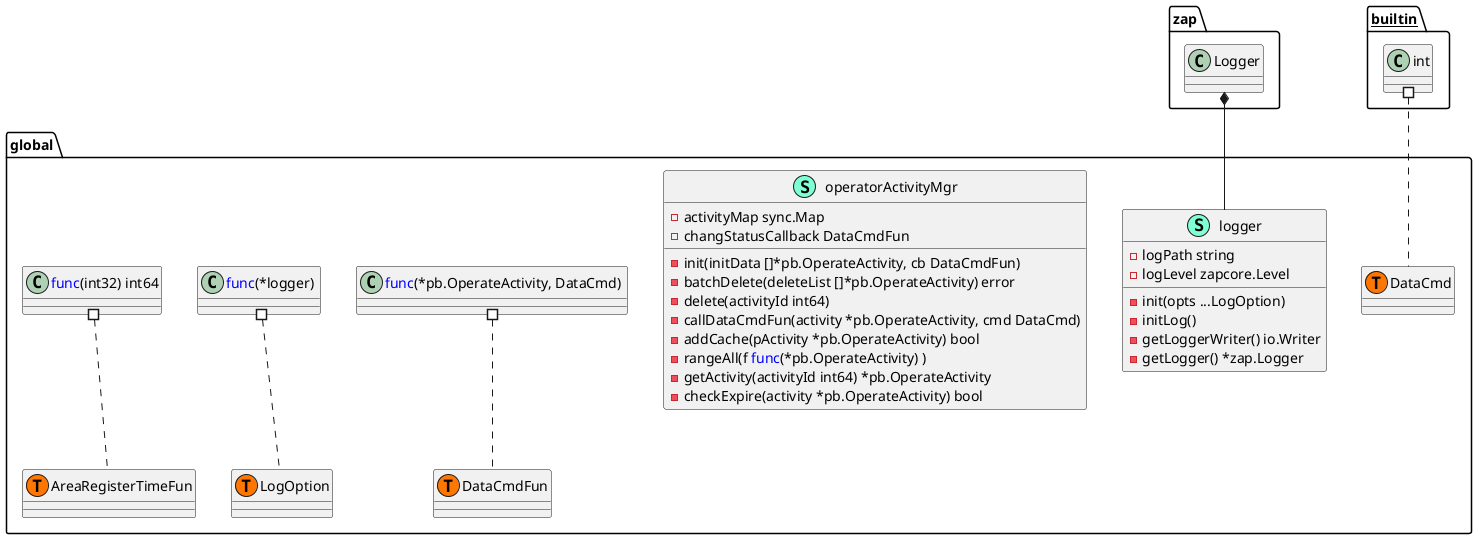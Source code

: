 @startuml
namespace global {
    class global.AreaRegisterTimeFun << (T, #FF7700) >>  {
    }
    class global.DataCmd << (T, #FF7700) >>  {
    }
    class global.DataCmdFun << (T, #FF7700) >>  {
    }
    class global.LogOption << (T, #FF7700) >>  {
    }
    class logger << (S,Aquamarine) >> {
        - logPath string
        - logLevel zapcore.Level

        - init(opts ...LogOption) 
        - initLog() 
        - getLoggerWriter() io.Writer
        - getLogger() *zap.Logger

    }
    class operatorActivityMgr << (S,Aquamarine) >> {
        - activityMap sync.Map
        - changStatusCallback DataCmdFun

        - init(initData []*pb.OperateActivity, cb DataCmdFun) 
        - batchDelete(deleteList []*pb.OperateActivity) error
        - delete(activityId int64) 
        - callDataCmdFun(activity *pb.OperateActivity, cmd DataCmd) 
        - addCache(pActivity *pb.OperateActivity) bool
        - rangeAll(f <font color=blue>func</font>(*pb.OperateActivity) ) 
        - getActivity(activityId int64) *pb.OperateActivity
        - checkExpire(activity *pb.OperateActivity) bool

    }
    class "<font color=blue>func</font>(*pb.OperateActivity, DataCmd) " as fontcolorbluefuncfontpbOperateActivityDataCmd {
        'This class was created so that we can correctly have an alias pointing to this name. Since it contains dots that can break namespaces
    }
}
"zap.Logger" *-- "global.logger"


"__builtin__.int" #.. "global.DataCmd"
"global.<font color=blue>func</font>(*logger) " #.. "global.LogOption"
"global.fontcolorbluefuncfontpbOperateActivityDataCmd" #.. "global.DataCmdFun"
"global.<font color=blue>func</font>(int32) int64" #.. "global.AreaRegisterTimeFun"
@enduml
